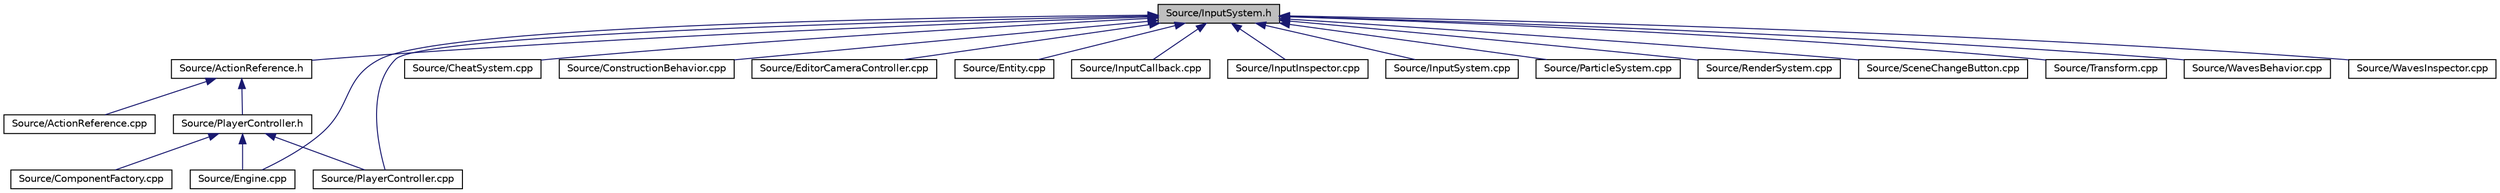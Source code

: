 digraph "Source/InputSystem.h"
{
 // LATEX_PDF_SIZE
  edge [fontname="Helvetica",fontsize="10",labelfontname="Helvetica",labelfontsize="10"];
  node [fontname="Helvetica",fontsize="10",shape=record];
  Node1 [label="Source/InputSystem.h",height=0.2,width=0.4,color="black", fillcolor="grey75", style="filled", fontcolor="black",tooltip="Input system, handles key and mouse inputs."];
  Node1 -> Node2 [dir="back",color="midnightblue",fontsize="10",style="solid"];
  Node2 [label="Source/ActionReference.h",height=0.2,width=0.4,color="black", fillcolor="white", style="filled",URL="$ActionReference_8h.html",tooltip="a reference to an input Action"];
  Node2 -> Node3 [dir="back",color="midnightblue",fontsize="10",style="solid"];
  Node3 [label="Source/ActionReference.cpp",height=0.2,width=0.4,color="black", fillcolor="white", style="filled",URL="$ActionReference_8cpp.html",tooltip="a reference to an input Action"];
  Node2 -> Node4 [dir="back",color="midnightblue",fontsize="10",style="solid"];
  Node4 [label="Source/PlayerController.h",height=0.2,width=0.4,color="black", fillcolor="white", style="filled",URL="$PlayerController_8h.html",tooltip="PlayerController Behaviour Class."];
  Node4 -> Node5 [dir="back",color="midnightblue",fontsize="10",style="solid"];
  Node5 [label="Source/ComponentFactory.cpp",height=0.2,width=0.4,color="black", fillcolor="white", style="filled",URL="$ComponentFactory_8cpp.html",tooltip="Definitions for the component factory class."];
  Node4 -> Node6 [dir="back",color="midnightblue",fontsize="10",style="solid"];
  Node6 [label="Source/Engine.cpp",height=0.2,width=0.4,color="black", fillcolor="white", style="filled",URL="$Engine_8cpp.html",tooltip="Engine class."];
  Node4 -> Node7 [dir="back",color="midnightblue",fontsize="10",style="solid"];
  Node7 [label="Source/PlayerController.cpp",height=0.2,width=0.4,color="black", fillcolor="white", style="filled",URL="$PlayerController_8cpp.html",tooltip="PlayerController Behaviour Class."];
  Node1 -> Node8 [dir="back",color="midnightblue",fontsize="10",style="solid"];
  Node8 [label="Source/CheatSystem.cpp",height=0.2,width=0.4,color="black", fillcolor="white", style="filled",URL="$CheatSystem_8cpp.html",tooltip="CheatSystem Class definition."];
  Node1 -> Node9 [dir="back",color="midnightblue",fontsize="10",style="solid"];
  Node9 [label="Source/ConstructionBehavior.cpp",height=0.2,width=0.4,color="black", fillcolor="white", style="filled",URL="$ConstructionBehavior_8cpp.html",tooltip="handles the construction of towers and modification of terrain"];
  Node1 -> Node10 [dir="back",color="midnightblue",fontsize="10",style="solid"];
  Node10 [label="Source/EditorCameraController.cpp",height=0.2,width=0.4,color="black", fillcolor="white", style="filled",URL="$EditorCameraController_8cpp.html",tooltip="controls the camera while in the editor"];
  Node1 -> Node6 [dir="back",color="midnightblue",fontsize="10",style="solid"];
  Node1 -> Node11 [dir="back",color="midnightblue",fontsize="10",style="solid"];
  Node11 [label="Source/Entity.cpp",height=0.2,width=0.4,color="black", fillcolor="white", style="filled",URL="$Entity_8cpp.html",tooltip="Function definitions for the Entity class."];
  Node1 -> Node12 [dir="back",color="midnightblue",fontsize="10",style="solid"];
  Node12 [label="Source/InputCallback.cpp",height=0.2,width=0.4,color="black", fillcolor="white", style="filled",URL="$InputCallback_8cpp.html",tooltip="Input system manual callback and key display, since glfw and imgui hate each other."];
  Node1 -> Node13 [dir="back",color="midnightblue",fontsize="10",style="solid"];
  Node13 [label="Source/InputInspector.cpp",height=0.2,width=0.4,color="black", fillcolor="white", style="filled",URL="$InputInspector_8cpp.html",tooltip="Input system addition, holds Action and Debug info."];
  Node1 -> Node14 [dir="back",color="midnightblue",fontsize="10",style="solid"];
  Node14 [label="Source/InputSystem.cpp",height=0.2,width=0.4,color="black", fillcolor="white", style="filled",URL="$InputSystem_8cpp.html",tooltip="Input system, handles key and mouse inputs."];
  Node1 -> Node15 [dir="back",color="midnightblue",fontsize="10",style="solid"];
  Node15 [label="Source/ParticleSystem.cpp",height=0.2,width=0.4,color="black", fillcolor="white", style="filled",URL="$ParticleSystem_8cpp.html",tooltip="Updates all particles using compute shader, spawns new ones in accordance with emitters' timing."];
  Node1 -> Node7 [dir="back",color="midnightblue",fontsize="10",style="solid"];
  Node1 -> Node16 [dir="back",color="midnightblue",fontsize="10",style="solid"];
  Node16 [label="Source/RenderSystem.cpp",height=0.2,width=0.4,color="black", fillcolor="white", style="filled",URL="$RenderSystem_8cpp.html",tooltip="System responsible for drawing sprites and basic shapes."];
  Node1 -> Node17 [dir="back",color="midnightblue",fontsize="10",style="solid"];
  Node17 [label="Source/SceneChangeButton.cpp",height=0.2,width=0.4,color="black", fillcolor="white", style="filled",URL="$SceneChangeButton_8cpp.html",tooltip="Component that changes the scene when clicked."];
  Node1 -> Node18 [dir="back",color="midnightblue",fontsize="10",style="solid"];
  Node18 [label="Source/Transform.cpp",height=0.2,width=0.4,color="black", fillcolor="white", style="filled",URL="$Transform_8cpp.html",tooltip="Function definitions for the Transform class."];
  Node1 -> Node19 [dir="back",color="midnightblue",fontsize="10",style="solid"];
  Node19 [label="Source/WavesBehavior.cpp",height=0.2,width=0.4,color="black", fillcolor="white", style="filled",URL="$WavesBehavior_8cpp.html",tooltip="Definitions for wave and spawning behavior."];
  Node1 -> Node20 [dir="back",color="midnightblue",fontsize="10",style="solid"];
  Node20 [label="Source/WavesInspector.cpp",height=0.2,width=0.4,color="black", fillcolor="white", style="filled",URL="$WavesInspector_8cpp.html",tooltip="Definitions for wave and spawning editing in game."];
}
